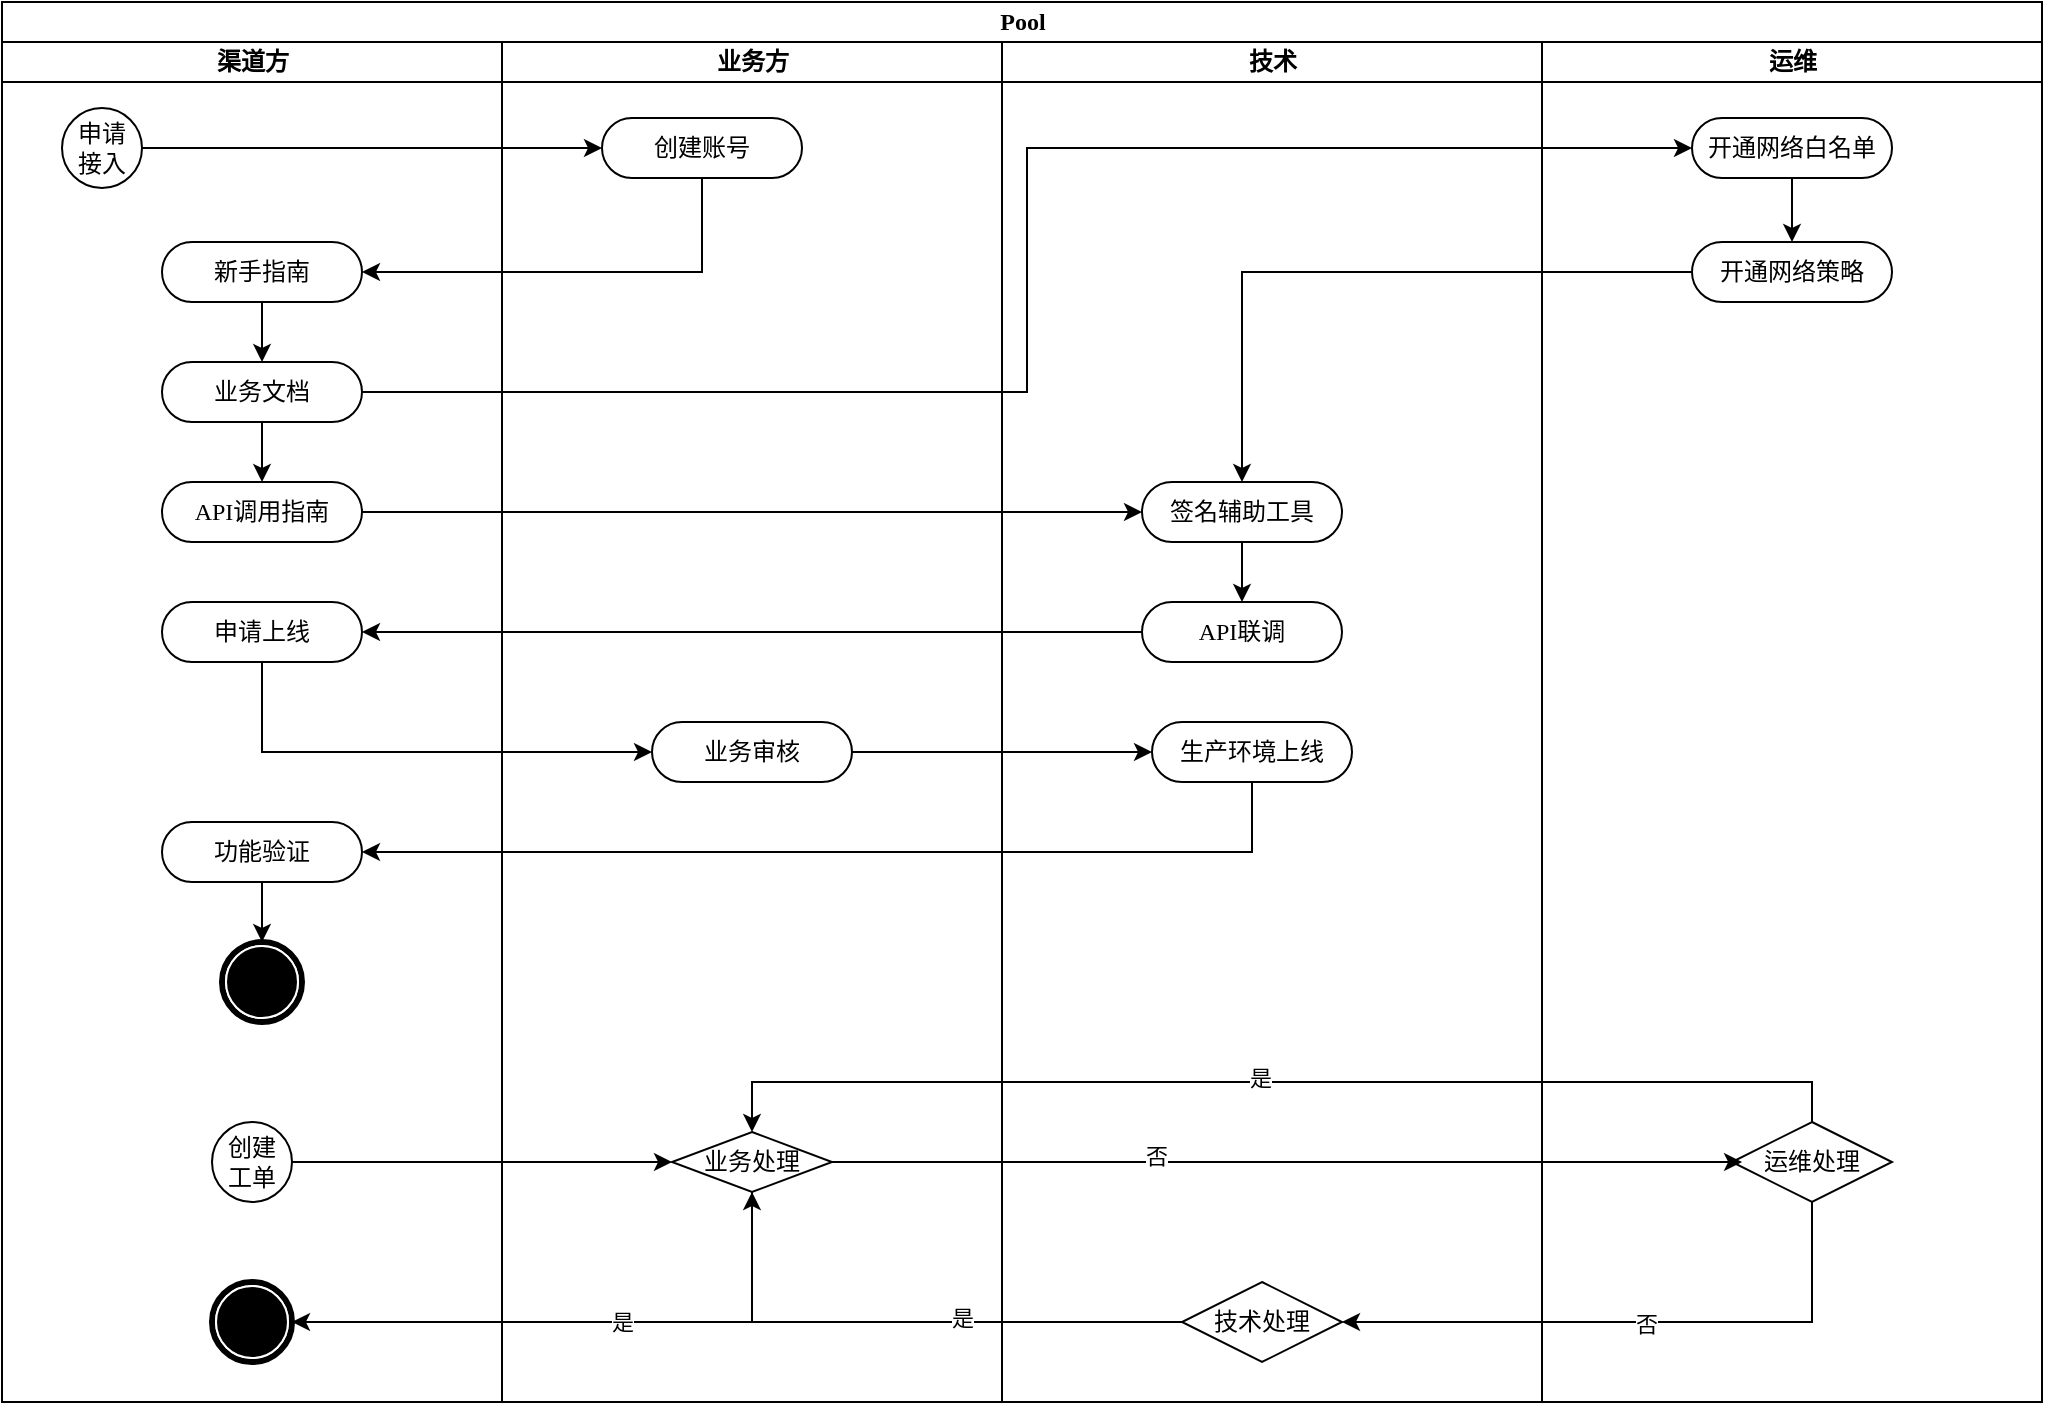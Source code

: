 <mxfile version="21.1.5" type="github" pages="2">
  <diagram name="Page-1" id="0783ab3e-0a74-02c8-0abd-f7b4e66b4bec">
    <mxGraphModel dx="1562" dy="996" grid="1" gridSize="10" guides="1" tooltips="1" connect="1" arrows="1" fold="1" page="1" pageScale="1" pageWidth="850" pageHeight="1100" background="none" math="0" shadow="0">
      <root>
        <mxCell id="0" />
        <mxCell id="1" parent="0" />
        <mxCell id="1c1d494c118603dd-1" value="Pool" style="swimlane;html=1;childLayout=stackLayout;startSize=20;rounded=0;shadow=0;comic=0;labelBackgroundColor=none;strokeWidth=1;fontFamily=Verdana;fontSize=12;align=center;" parent="1" vertex="1">
          <mxGeometry x="40" y="20" width="1020" height="700" as="geometry" />
        </mxCell>
        <mxCell id="1c1d494c118603dd-2" value="渠道方" style="swimlane;html=1;startSize=20;" parent="1c1d494c118603dd-1" vertex="1">
          <mxGeometry y="20" width="250" height="680" as="geometry" />
        </mxCell>
        <mxCell id="7dVzVwEmSAzXkPohGRhL-30" value="申请&lt;br&gt;接入" style="ellipse;whiteSpace=wrap;html=1;aspect=fixed;" parent="1c1d494c118603dd-2" vertex="1">
          <mxGeometry x="30" y="33" width="40" height="40" as="geometry" />
        </mxCell>
        <mxCell id="7dVzVwEmSAzXkPohGRhL-35" style="edgeStyle=orthogonalEdgeStyle;rounded=0;orthogonalLoop=1;jettySize=auto;html=1;exitX=0.5;exitY=1;exitDx=0;exitDy=0;" parent="1c1d494c118603dd-2" source="7dVzVwEmSAzXkPohGRhL-32" target="7dVzVwEmSAzXkPohGRhL-34" edge="1">
          <mxGeometry relative="1" as="geometry" />
        </mxCell>
        <mxCell id="7dVzVwEmSAzXkPohGRhL-32" value="新手指南" style="rounded=1;whiteSpace=wrap;html=1;shadow=0;comic=0;labelBackgroundColor=none;strokeWidth=1;fontFamily=Verdana;fontSize=12;align=center;arcSize=50;" parent="1c1d494c118603dd-2" vertex="1">
          <mxGeometry x="80" y="100" width="100" height="30" as="geometry" />
        </mxCell>
        <mxCell id="7dVzVwEmSAzXkPohGRhL-37" style="edgeStyle=orthogonalEdgeStyle;rounded=0;orthogonalLoop=1;jettySize=auto;html=1;" parent="1c1d494c118603dd-2" source="7dVzVwEmSAzXkPohGRhL-34" target="7dVzVwEmSAzXkPohGRhL-36" edge="1">
          <mxGeometry relative="1" as="geometry" />
        </mxCell>
        <mxCell id="7dVzVwEmSAzXkPohGRhL-34" value="业务文档" style="rounded=1;whiteSpace=wrap;html=1;shadow=0;comic=0;labelBackgroundColor=none;strokeWidth=1;fontFamily=Verdana;fontSize=12;align=center;arcSize=50;" parent="1c1d494c118603dd-2" vertex="1">
          <mxGeometry x="80" y="160" width="100" height="30" as="geometry" />
        </mxCell>
        <mxCell id="7dVzVwEmSAzXkPohGRhL-36" value="API调用指南" style="rounded=1;whiteSpace=wrap;html=1;shadow=0;comic=0;labelBackgroundColor=none;strokeWidth=1;fontFamily=Verdana;fontSize=12;align=center;arcSize=50;" parent="1c1d494c118603dd-2" vertex="1">
          <mxGeometry x="80" y="220" width="100" height="30" as="geometry" />
        </mxCell>
        <mxCell id="7dVzVwEmSAzXkPohGRhL-49" value="申请上线" style="rounded=1;whiteSpace=wrap;html=1;shadow=0;comic=0;labelBackgroundColor=none;strokeWidth=1;fontFamily=Verdana;fontSize=12;align=center;arcSize=50;" parent="1c1d494c118603dd-2" vertex="1">
          <mxGeometry x="80" y="280" width="100" height="30" as="geometry" />
        </mxCell>
        <mxCell id="7dVzVwEmSAzXkPohGRhL-58" style="edgeStyle=orthogonalEdgeStyle;rounded=0;orthogonalLoop=1;jettySize=auto;html=1;exitX=0.5;exitY=1;exitDx=0;exitDy=0;" parent="1c1d494c118603dd-2" source="7dVzVwEmSAzXkPohGRhL-56" target="60571a20871a0731-5" edge="1">
          <mxGeometry relative="1" as="geometry" />
        </mxCell>
        <mxCell id="7dVzVwEmSAzXkPohGRhL-56" value="功能验证" style="rounded=1;whiteSpace=wrap;html=1;shadow=0;comic=0;labelBackgroundColor=none;strokeWidth=1;fontFamily=Verdana;fontSize=12;align=center;arcSize=50;" parent="1c1d494c118603dd-2" vertex="1">
          <mxGeometry x="80" y="390" width="100" height="30" as="geometry" />
        </mxCell>
        <mxCell id="60571a20871a0731-5" value="" style="shape=mxgraph.bpmn.shape;html=1;verticalLabelPosition=bottom;labelBackgroundColor=#ffffff;verticalAlign=top;perimeter=ellipsePerimeter;outline=end;symbol=terminate;rounded=0;shadow=0;comic=0;strokeWidth=1;fontFamily=Verdana;fontSize=12;align=center;" parent="1c1d494c118603dd-2" vertex="1">
          <mxGeometry x="110" y="450" width="40" height="40" as="geometry" />
        </mxCell>
        <mxCell id="7dVzVwEmSAzXkPohGRhL-59" value="创建&lt;br&gt;工单" style="ellipse;whiteSpace=wrap;html=1;aspect=fixed;" parent="1c1d494c118603dd-2" vertex="1">
          <mxGeometry x="105" y="540" width="40" height="40" as="geometry" />
        </mxCell>
        <mxCell id="7dVzVwEmSAzXkPohGRhL-106" value="" style="shape=mxgraph.bpmn.shape;html=1;verticalLabelPosition=bottom;labelBackgroundColor=#ffffff;verticalAlign=top;perimeter=ellipsePerimeter;outline=end;symbol=terminate;rounded=0;shadow=0;comic=0;strokeWidth=1;fontFamily=Verdana;fontSize=12;align=center;" parent="1c1d494c118603dd-2" vertex="1">
          <mxGeometry x="105" y="620" width="40" height="40" as="geometry" />
        </mxCell>
        <mxCell id="1c1d494c118603dd-3" value="业务方" style="swimlane;html=1;startSize=20;" parent="1c1d494c118603dd-1" vertex="1">
          <mxGeometry x="250" y="20" width="250" height="680" as="geometry" />
        </mxCell>
        <mxCell id="60571a20871a0731-8" value="创建账号" style="rounded=1;whiteSpace=wrap;html=1;shadow=0;comic=0;labelBackgroundColor=none;strokeWidth=1;fontFamily=Verdana;fontSize=12;align=center;arcSize=50;" parent="1c1d494c118603dd-3" vertex="1">
          <mxGeometry x="50" y="38" width="100" height="30" as="geometry" />
        </mxCell>
        <mxCell id="7dVzVwEmSAzXkPohGRhL-51" value="业务审核" style="rounded=1;whiteSpace=wrap;html=1;shadow=0;comic=0;labelBackgroundColor=none;strokeWidth=1;fontFamily=Verdana;fontSize=12;align=center;arcSize=50;" parent="1c1d494c118603dd-3" vertex="1">
          <mxGeometry x="75" y="340" width="100" height="30" as="geometry" />
        </mxCell>
        <mxCell id="7dVzVwEmSAzXkPohGRhL-61" value="业务处理" style="rhombus;whiteSpace=wrap;html=1;" parent="1c1d494c118603dd-3" vertex="1">
          <mxGeometry x="85" y="545" width="80" height="30" as="geometry" />
        </mxCell>
        <mxCell id="1c1d494c118603dd-4" value="技术" style="swimlane;html=1;startSize=20;" parent="1c1d494c118603dd-1" vertex="1">
          <mxGeometry x="500" y="20" width="270" height="680" as="geometry" />
        </mxCell>
        <mxCell id="1c1d494c118603dd-44" style="edgeStyle=none;rounded=0;html=1;labelBackgroundColor=none;startArrow=none;startFill=0;startSize=5;endArrow=classicThin;endFill=1;endSize=5;jettySize=auto;orthogonalLoop=1;strokeWidth=1;fontFamily=Verdana;fontSize=12" parent="1c1d494c118603dd-4" edge="1">
          <mxGeometry relative="1" as="geometry">
            <mxPoint x="120" y="700" as="sourcePoint" />
          </mxGeometry>
        </mxCell>
        <mxCell id="1c1d494c118603dd-56" style="edgeStyle=none;rounded=0;html=1;dashed=1;labelBackgroundColor=none;startArrow=none;startFill=0;startSize=5;endArrow=oval;endFill=0;endSize=5;jettySize=auto;orthogonalLoop=1;strokeWidth=1;fontFamily=Verdana;fontSize=12" parent="1c1d494c118603dd-4" edge="1">
          <mxGeometry relative="1" as="geometry">
            <mxPoint x="156.964" y="640" as="sourcePoint" />
          </mxGeometry>
        </mxCell>
        <mxCell id="1c1d494c118603dd-58" style="edgeStyle=none;rounded=0;html=1;dashed=1;labelBackgroundColor=none;startArrow=none;startFill=0;startSize=5;endArrow=oval;endFill=0;endSize=5;jettySize=auto;orthogonalLoop=1;strokeWidth=1;fontFamily=Verdana;fontSize=12" parent="1c1d494c118603dd-4" edge="1">
          <mxGeometry relative="1" as="geometry">
            <mxPoint x="169.6" y="785" as="sourcePoint" />
          </mxGeometry>
        </mxCell>
        <mxCell id="7dVzVwEmSAzXkPohGRhL-42" style="edgeStyle=orthogonalEdgeStyle;rounded=0;orthogonalLoop=1;jettySize=auto;html=1;exitX=0.5;exitY=1;exitDx=0;exitDy=0;" parent="1c1d494c118603dd-4" source="7dVzVwEmSAzXkPohGRhL-38" target="7dVzVwEmSAzXkPohGRhL-40" edge="1">
          <mxGeometry relative="1" as="geometry" />
        </mxCell>
        <mxCell id="7dVzVwEmSAzXkPohGRhL-38" value="签名辅助工具" style="rounded=1;whiteSpace=wrap;html=1;shadow=0;comic=0;labelBackgroundColor=none;strokeWidth=1;fontFamily=Verdana;fontSize=12;align=center;arcSize=50;" parent="1c1d494c118603dd-4" vertex="1">
          <mxGeometry x="70" y="220" width="100" height="30" as="geometry" />
        </mxCell>
        <mxCell id="7dVzVwEmSAzXkPohGRhL-40" value="API联调" style="rounded=1;whiteSpace=wrap;html=1;shadow=0;comic=0;labelBackgroundColor=none;strokeWidth=1;fontFamily=Verdana;fontSize=12;align=center;arcSize=50;" parent="1c1d494c118603dd-4" vertex="1">
          <mxGeometry x="70" y="280" width="100" height="30" as="geometry" />
        </mxCell>
        <mxCell id="7dVzVwEmSAzXkPohGRhL-53" value="生产环境上线" style="rounded=1;whiteSpace=wrap;html=1;shadow=0;comic=0;labelBackgroundColor=none;strokeWidth=1;fontFamily=Verdana;fontSize=12;align=center;arcSize=50;" parent="1c1d494c118603dd-4" vertex="1">
          <mxGeometry x="75" y="340" width="100" height="30" as="geometry" />
        </mxCell>
        <mxCell id="7dVzVwEmSAzXkPohGRhL-103" value="技术处理" style="rhombus;whiteSpace=wrap;html=1;" parent="1c1d494c118603dd-4" vertex="1">
          <mxGeometry x="90" y="620" width="80" height="40" as="geometry" />
        </mxCell>
        <mxCell id="7dVzVwEmSAzXkPohGRhL-31" style="edgeStyle=orthogonalEdgeStyle;rounded=0;orthogonalLoop=1;jettySize=auto;html=1;exitX=1;exitY=0.5;exitDx=0;exitDy=0;entryX=0;entryY=0.5;entryDx=0;entryDy=0;" parent="1c1d494c118603dd-1" source="7dVzVwEmSAzXkPohGRhL-30" target="60571a20871a0731-8" edge="1">
          <mxGeometry relative="1" as="geometry" />
        </mxCell>
        <mxCell id="7dVzVwEmSAzXkPohGRhL-33" style="edgeStyle=orthogonalEdgeStyle;rounded=0;orthogonalLoop=1;jettySize=auto;html=1;exitX=0.5;exitY=1;exitDx=0;exitDy=0;entryX=1;entryY=0.5;entryDx=0;entryDy=0;" parent="1c1d494c118603dd-1" source="60571a20871a0731-8" target="7dVzVwEmSAzXkPohGRhL-32" edge="1">
          <mxGeometry relative="1" as="geometry" />
        </mxCell>
        <mxCell id="7dVzVwEmSAzXkPohGRhL-48" style="edgeStyle=orthogonalEdgeStyle;rounded=0;orthogonalLoop=1;jettySize=auto;html=1;exitX=1;exitY=0.5;exitDx=0;exitDy=0;" parent="1c1d494c118603dd-1" source="7dVzVwEmSAzXkPohGRhL-36" target="7dVzVwEmSAzXkPohGRhL-38" edge="1">
          <mxGeometry relative="1" as="geometry" />
        </mxCell>
        <mxCell id="7dVzVwEmSAzXkPohGRhL-50" style="edgeStyle=orthogonalEdgeStyle;rounded=0;orthogonalLoop=1;jettySize=auto;html=1;" parent="1c1d494c118603dd-1" source="7dVzVwEmSAzXkPohGRhL-40" target="7dVzVwEmSAzXkPohGRhL-49" edge="1">
          <mxGeometry relative="1" as="geometry" />
        </mxCell>
        <mxCell id="7dVzVwEmSAzXkPohGRhL-52" style="edgeStyle=orthogonalEdgeStyle;rounded=0;orthogonalLoop=1;jettySize=auto;html=1;exitX=0.5;exitY=1;exitDx=0;exitDy=0;entryX=0;entryY=0.5;entryDx=0;entryDy=0;" parent="1c1d494c118603dd-1" source="7dVzVwEmSAzXkPohGRhL-49" target="7dVzVwEmSAzXkPohGRhL-51" edge="1">
          <mxGeometry relative="1" as="geometry" />
        </mxCell>
        <mxCell id="7dVzVwEmSAzXkPohGRhL-54" style="edgeStyle=orthogonalEdgeStyle;rounded=0;orthogonalLoop=1;jettySize=auto;html=1;entryX=0;entryY=0.5;entryDx=0;entryDy=0;" parent="1c1d494c118603dd-1" source="7dVzVwEmSAzXkPohGRhL-51" target="7dVzVwEmSAzXkPohGRhL-53" edge="1">
          <mxGeometry relative="1" as="geometry" />
        </mxCell>
        <mxCell id="7dVzVwEmSAzXkPohGRhL-57" style="edgeStyle=orthogonalEdgeStyle;rounded=0;orthogonalLoop=1;jettySize=auto;html=1;exitX=0.5;exitY=1;exitDx=0;exitDy=0;entryX=1;entryY=0.5;entryDx=0;entryDy=0;" parent="1c1d494c118603dd-1" source="7dVzVwEmSAzXkPohGRhL-53" target="7dVzVwEmSAzXkPohGRhL-56" edge="1">
          <mxGeometry relative="1" as="geometry" />
        </mxCell>
        <mxCell id="7dVzVwEmSAzXkPohGRhL-47" style="edgeStyle=orthogonalEdgeStyle;rounded=0;orthogonalLoop=1;jettySize=auto;html=1;" parent="1c1d494c118603dd-1" source="7dVzVwEmSAzXkPohGRhL-45" target="7dVzVwEmSAzXkPohGRhL-38" edge="1">
          <mxGeometry relative="1" as="geometry" />
        </mxCell>
        <mxCell id="7dVzVwEmSAzXkPohGRhL-1" value="运维" style="swimlane;html=1;startSize=20;" parent="1c1d494c118603dd-1" vertex="1">
          <mxGeometry x="770" y="20" width="250" height="680" as="geometry" />
        </mxCell>
        <mxCell id="7dVzVwEmSAzXkPohGRhL-46" style="edgeStyle=orthogonalEdgeStyle;rounded=0;orthogonalLoop=1;jettySize=auto;html=1;exitX=0.5;exitY=1;exitDx=0;exitDy=0;" parent="7dVzVwEmSAzXkPohGRhL-1" source="7dVzVwEmSAzXkPohGRhL-43" target="7dVzVwEmSAzXkPohGRhL-45" edge="1">
          <mxGeometry relative="1" as="geometry" />
        </mxCell>
        <mxCell id="7dVzVwEmSAzXkPohGRhL-43" value="开通网络白名单" style="rounded=1;whiteSpace=wrap;html=1;shadow=0;comic=0;labelBackgroundColor=none;strokeWidth=1;fontFamily=Verdana;fontSize=12;align=center;arcSize=50;" parent="7dVzVwEmSAzXkPohGRhL-1" vertex="1">
          <mxGeometry x="75" y="38" width="100" height="30" as="geometry" />
        </mxCell>
        <mxCell id="7dVzVwEmSAzXkPohGRhL-45" value="开通网络策略" style="rounded=1;whiteSpace=wrap;html=1;shadow=0;comic=0;labelBackgroundColor=none;strokeWidth=1;fontFamily=Verdana;fontSize=12;align=center;arcSize=50;" parent="7dVzVwEmSAzXkPohGRhL-1" vertex="1">
          <mxGeometry x="75" y="100" width="100" height="30" as="geometry" />
        </mxCell>
        <mxCell id="7dVzVwEmSAzXkPohGRhL-102" value="运维处理" style="rhombus;whiteSpace=wrap;html=1;" parent="7dVzVwEmSAzXkPohGRhL-1" vertex="1">
          <mxGeometry x="95" y="540" width="80" height="40" as="geometry" />
        </mxCell>
        <mxCell id="7dVzVwEmSAzXkPohGRhL-62" style="edgeStyle=orthogonalEdgeStyle;rounded=0;orthogonalLoop=1;jettySize=auto;html=1;exitX=1;exitY=0.5;exitDx=0;exitDy=0;" parent="1c1d494c118603dd-1" source="7dVzVwEmSAzXkPohGRhL-59" target="7dVzVwEmSAzXkPohGRhL-61" edge="1">
          <mxGeometry relative="1" as="geometry" />
        </mxCell>
        <mxCell id="7dVzVwEmSAzXkPohGRhL-104" style="edgeStyle=orthogonalEdgeStyle;rounded=0;orthogonalLoop=1;jettySize=auto;html=1;entryX=0.063;entryY=0.5;entryDx=0;entryDy=0;entryPerimeter=0;" parent="1c1d494c118603dd-1" source="7dVzVwEmSAzXkPohGRhL-61" target="7dVzVwEmSAzXkPohGRhL-102" edge="1">
          <mxGeometry relative="1" as="geometry" />
        </mxCell>
        <mxCell id="7dVzVwEmSAzXkPohGRhL-105" value="否" style="edgeLabel;html=1;align=center;verticalAlign=middle;resizable=0;points=[];" parent="7dVzVwEmSAzXkPohGRhL-104" vertex="1" connectable="0">
          <mxGeometry x="-0.29" y="3" relative="1" as="geometry">
            <mxPoint as="offset" />
          </mxGeometry>
        </mxCell>
        <mxCell id="7dVzVwEmSAzXkPohGRhL-107" style="edgeStyle=orthogonalEdgeStyle;rounded=0;orthogonalLoop=1;jettySize=auto;html=1;entryX=1;entryY=0.5;entryDx=0;entryDy=0;exitX=0.5;exitY=1;exitDx=0;exitDy=0;" parent="1c1d494c118603dd-1" source="7dVzVwEmSAzXkPohGRhL-61" target="7dVzVwEmSAzXkPohGRhL-106" edge="1">
          <mxGeometry relative="1" as="geometry">
            <mxPoint x="370" y="600" as="sourcePoint" />
          </mxGeometry>
        </mxCell>
        <mxCell id="7dVzVwEmSAzXkPohGRhL-108" value="是" style="edgeLabel;html=1;align=center;verticalAlign=middle;resizable=0;points=[];" parent="7dVzVwEmSAzXkPohGRhL-107" vertex="1" connectable="0">
          <mxGeometry x="-0.119" relative="1" as="geometry">
            <mxPoint as="offset" />
          </mxGeometry>
        </mxCell>
        <mxCell id="7dVzVwEmSAzXkPohGRhL-110" style="edgeStyle=orthogonalEdgeStyle;rounded=0;orthogonalLoop=1;jettySize=auto;html=1;exitX=0.5;exitY=1;exitDx=0;exitDy=0;entryX=1;entryY=0.5;entryDx=0;entryDy=0;" parent="1c1d494c118603dd-1" source="7dVzVwEmSAzXkPohGRhL-102" target="7dVzVwEmSAzXkPohGRhL-103" edge="1">
          <mxGeometry relative="1" as="geometry" />
        </mxCell>
        <mxCell id="7dVzVwEmSAzXkPohGRhL-113" value="否" style="edgeLabel;html=1;align=center;verticalAlign=middle;resizable=0;points=[];" parent="7dVzVwEmSAzXkPohGRhL-110" vertex="1" connectable="0">
          <mxGeometry x="-0.03" y="1" relative="1" as="geometry">
            <mxPoint as="offset" />
          </mxGeometry>
        </mxCell>
        <mxCell id="7dVzVwEmSAzXkPohGRhL-111" style="edgeStyle=orthogonalEdgeStyle;rounded=0;orthogonalLoop=1;jettySize=auto;html=1;exitX=0.5;exitY=0;exitDx=0;exitDy=0;entryX=0.5;entryY=0;entryDx=0;entryDy=0;" parent="1c1d494c118603dd-1" source="7dVzVwEmSAzXkPohGRhL-102" target="7dVzVwEmSAzXkPohGRhL-61" edge="1">
          <mxGeometry relative="1" as="geometry" />
        </mxCell>
        <mxCell id="7dVzVwEmSAzXkPohGRhL-112" value="是" style="edgeLabel;html=1;align=center;verticalAlign=middle;resizable=0;points=[];" parent="7dVzVwEmSAzXkPohGRhL-111" vertex="1" connectable="0">
          <mxGeometry x="0.029" y="-2" relative="1" as="geometry">
            <mxPoint as="offset" />
          </mxGeometry>
        </mxCell>
        <mxCell id="7dVzVwEmSAzXkPohGRhL-116" style="edgeStyle=orthogonalEdgeStyle;rounded=0;orthogonalLoop=1;jettySize=auto;html=1;" parent="1c1d494c118603dd-1" source="7dVzVwEmSAzXkPohGRhL-103" target="7dVzVwEmSAzXkPohGRhL-61" edge="1">
          <mxGeometry relative="1" as="geometry" />
        </mxCell>
        <mxCell id="7dVzVwEmSAzXkPohGRhL-117" value="是" style="edgeLabel;html=1;align=center;verticalAlign=middle;resizable=0;points=[];" parent="7dVzVwEmSAzXkPohGRhL-116" vertex="1" connectable="0">
          <mxGeometry x="-0.21" y="-2" relative="1" as="geometry">
            <mxPoint as="offset" />
          </mxGeometry>
        </mxCell>
        <mxCell id="7dVzVwEmSAzXkPohGRhL-118" style="edgeStyle=orthogonalEdgeStyle;rounded=0;orthogonalLoop=1;jettySize=auto;html=1;entryX=0;entryY=0.5;entryDx=0;entryDy=0;" parent="1c1d494c118603dd-1" source="7dVzVwEmSAzXkPohGRhL-34" target="7dVzVwEmSAzXkPohGRhL-43" edge="1">
          <mxGeometry relative="1" as="geometry" />
        </mxCell>
      </root>
    </mxGraphModel>
  </diagram>
  <diagram id="d3cHgeVggTgDmg38hjYq" name="头部渠道对接">
    <mxGraphModel dx="1008" dy="643" grid="1" gridSize="10" guides="1" tooltips="1" connect="1" arrows="1" fold="1" page="1" pageScale="1" pageWidth="827" pageHeight="1169" math="0" shadow="0">
      <root>
        <mxCell id="0" />
        <mxCell id="1" parent="0" />
        <mxCell id="QaYja82J1SRulrnsNh02-1" value="" style="whiteSpace=wrap;html=1;" parent="1" vertex="1">
          <mxGeometry x="70" y="100" width="250" height="580" as="geometry" />
        </mxCell>
        <mxCell id="QaYja82J1SRulrnsNh02-2" value="" style="whiteSpace=wrap;html=1;" parent="1" vertex="1">
          <mxGeometry x="320" y="100" width="250" height="580" as="geometry" />
        </mxCell>
        <mxCell id="QaYja82J1SRulrnsNh02-3" value="" style="whiteSpace=wrap;html=1;" parent="1" vertex="1">
          <mxGeometry x="570" y="100" width="250" height="580" as="geometry" />
        </mxCell>
        <mxCell id="QaYja82J1SRulrnsNh02-4" value="" style="whiteSpace=wrap;html=1;" parent="1" vertex="1">
          <mxGeometry x="820" y="100" width="250" height="580" as="geometry" />
        </mxCell>
        <mxCell id="QaYja82J1SRulrnsNh02-5" value="头部渠道" style="text;html=1;strokeColor=none;fillColor=none;align=center;verticalAlign=middle;whiteSpace=wrap;rounded=0;" parent="1" vertex="1">
          <mxGeometry x="160" y="100" width="60" height="30" as="geometry" />
        </mxCell>
        <mxCell id="QaYja82J1SRulrnsNh02-7" value="业务方" style="text;html=1;strokeColor=none;fillColor=none;align=center;verticalAlign=middle;whiteSpace=wrap;rounded=0;" parent="1" vertex="1">
          <mxGeometry x="410" y="100" width="60" height="30" as="geometry" />
        </mxCell>
        <mxCell id="QaYja82J1SRulrnsNh02-8" value="技术" style="text;html=1;strokeColor=none;fillColor=none;align=center;verticalAlign=middle;whiteSpace=wrap;rounded=0;" parent="1" vertex="1">
          <mxGeometry x="665" y="100" width="60" height="30" as="geometry" />
        </mxCell>
        <mxCell id="QaYja82J1SRulrnsNh02-9" value="运维" style="text;html=1;strokeColor=none;fillColor=none;align=center;verticalAlign=middle;whiteSpace=wrap;rounded=0;" parent="1" vertex="1">
          <mxGeometry x="915" y="100" width="60" height="30" as="geometry" />
        </mxCell>
        <mxCell id="QaYja82J1SRulrnsNh02-15" style="edgeStyle=orthogonalEdgeStyle;rounded=0;orthogonalLoop=1;jettySize=auto;html=1;entryX=0;entryY=0.5;entryDx=0;entryDy=0;" parent="1" source="QaYja82J1SRulrnsNh02-11" target="QaYja82J1SRulrnsNh02-12" edge="1">
          <mxGeometry relative="1" as="geometry" />
        </mxCell>
        <mxCell id="QaYja82J1SRulrnsNh02-16" value="发起技术对接" style="edgeLabel;html=1;align=center;verticalAlign=middle;resizable=0;points=[];" parent="QaYja82J1SRulrnsNh02-15" vertex="1" connectable="0">
          <mxGeometry x="-0.201" relative="1" as="geometry">
            <mxPoint as="offset" />
          </mxGeometry>
        </mxCell>
        <mxCell id="QaYja82J1SRulrnsNh02-11" value="商务沟通完成" style="ellipse;whiteSpace=wrap;html=1;aspect=fixed;" parent="1" vertex="1">
          <mxGeometry x="170" y="130" width="40" height="40" as="geometry" />
        </mxCell>
        <mxCell id="QaYja82J1SRulrnsNh02-17" style="edgeStyle=orthogonalEdgeStyle;rounded=0;orthogonalLoop=1;jettySize=auto;html=1;entryX=0.5;entryY=0;entryDx=0;entryDy=0;" parent="1" source="QaYja82J1SRulrnsNh02-12" target="QaYja82J1SRulrnsNh02-13" edge="1">
          <mxGeometry relative="1" as="geometry" />
        </mxCell>
        <mxCell id="QaYja82J1SRulrnsNh02-12" value="4A账号创建" style="rounded=0;whiteSpace=wrap;html=1;" parent="1" vertex="1">
          <mxGeometry x="400" y="135" width="80" height="30" as="geometry" />
        </mxCell>
        <mxCell id="QaYja82J1SRulrnsNh02-21" style="edgeStyle=orthogonalEdgeStyle;rounded=0;orthogonalLoop=1;jettySize=auto;html=1;entryX=0;entryY=0.5;entryDx=0;entryDy=0;" parent="1" source="QaYja82J1SRulrnsNh02-13" target="QaYja82J1SRulrnsNh02-20" edge="1">
          <mxGeometry relative="1" as="geometry" />
        </mxCell>
        <mxCell id="QaYja82J1SRulrnsNh02-13" value="提供对接&lt;br&gt;业务信息" style="rounded=0;whiteSpace=wrap;html=1;" parent="1" vertex="1">
          <mxGeometry x="400" y="200" width="80" height="30" as="geometry" />
        </mxCell>
        <mxCell id="QaYja82J1SRulrnsNh02-19" value="" style="endArrow=none;html=1;rounded=0;entryX=0.997;entryY=0.045;entryDx=0;entryDy=0;entryPerimeter=0;" parent="1" target="QaYja82J1SRulrnsNh02-4" edge="1">
          <mxGeometry width="50" height="50" relative="1" as="geometry">
            <mxPoint x="70" y="124.17" as="sourcePoint" />
            <mxPoint x="200" y="124.17" as="targetPoint" />
          </mxGeometry>
        </mxCell>
        <mxCell id="QaYja82J1SRulrnsNh02-30" style="edgeStyle=orthogonalEdgeStyle;rounded=0;orthogonalLoop=1;jettySize=auto;html=1;exitX=0.5;exitY=1;exitDx=0;exitDy=0;entryX=0.5;entryY=0;entryDx=0;entryDy=0;" parent="1" source="QaYja82J1SRulrnsNh02-20" target="QaYja82J1SRulrnsNh02-27" edge="1">
          <mxGeometry relative="1" as="geometry" />
        </mxCell>
        <mxCell id="QaYja82J1SRulrnsNh02-20" value="创建应用" style="rounded=0;whiteSpace=wrap;html=1;" parent="1" vertex="1">
          <mxGeometry x="915" y="200" width="80" height="30" as="geometry" />
        </mxCell>
        <mxCell id="QaYja82J1SRulrnsNh02-35" style="edgeStyle=orthogonalEdgeStyle;rounded=0;orthogonalLoop=1;jettySize=auto;html=1;entryX=0.5;entryY=0;entryDx=0;entryDy=0;" parent="1" source="QaYja82J1SRulrnsNh02-24" target="QaYja82J1SRulrnsNh02-26" edge="1">
          <mxGeometry relative="1" as="geometry" />
        </mxCell>
        <mxCell id="QaYja82J1SRulrnsNh02-24" value="接收账号信息" style="rounded=0;whiteSpace=wrap;html=1;" parent="1" vertex="1">
          <mxGeometry x="150" y="390" width="80" height="30" as="geometry" />
        </mxCell>
        <mxCell id="QaYja82J1SRulrnsNh02-38" style="edgeStyle=orthogonalEdgeStyle;rounded=0;orthogonalLoop=1;jettySize=auto;html=1;entryX=0;entryY=0.5;entryDx=0;entryDy=0;" parent="1" source="QaYja82J1SRulrnsNh02-26" target="QaYja82J1SRulrnsNh02-36" edge="1">
          <mxGeometry relative="1" as="geometry" />
        </mxCell>
        <mxCell id="QaYja82J1SRulrnsNh02-26" value="业务开发" style="rounded=0;whiteSpace=wrap;html=1;" parent="1" vertex="1">
          <mxGeometry x="150" y="480" width="80" height="30" as="geometry" />
        </mxCell>
        <mxCell id="QaYja82J1SRulrnsNh02-31" style="edgeStyle=orthogonalEdgeStyle;rounded=0;orthogonalLoop=1;jettySize=auto;html=1;entryX=0.5;entryY=0;entryDx=0;entryDy=0;" parent="1" source="QaYja82J1SRulrnsNh02-27" target="QaYja82J1SRulrnsNh02-28" edge="1">
          <mxGeometry relative="1" as="geometry" />
        </mxCell>
        <mxCell id="QaYja82J1SRulrnsNh02-27" value="白名单及网络策略" style="rounded=0;whiteSpace=wrap;html=1;" parent="1" vertex="1">
          <mxGeometry x="915" y="270" width="80" height="30" as="geometry" />
        </mxCell>
        <mxCell id="QaYja82J1SRulrnsNh02-33" style="edgeStyle=orthogonalEdgeStyle;rounded=0;orthogonalLoop=1;jettySize=auto;html=1;entryX=1;entryY=0.5;entryDx=0;entryDy=0;" parent="1" source="QaYja82J1SRulrnsNh02-28" target="QaYja82J1SRulrnsNh02-24" edge="1">
          <mxGeometry relative="1" as="geometry">
            <Array as="points">
              <mxPoint x="955" y="405" />
            </Array>
          </mxGeometry>
        </mxCell>
        <mxCell id="QaYja82J1SRulrnsNh02-34" value="1.短信及邮件发送账号信息&lt;br&gt;2.渠道登录平台查看" style="edgeLabel;html=1;align=center;verticalAlign=middle;resizable=0;points=[];" parent="QaYja82J1SRulrnsNh02-33" vertex="1" connectable="0">
          <mxGeometry x="-0.149" y="4" relative="1" as="geometry">
            <mxPoint x="-2" y="-4" as="offset" />
          </mxGeometry>
        </mxCell>
        <mxCell id="QaYja82J1SRulrnsNh02-28" value="配置数据权限" style="rounded=0;whiteSpace=wrap;html=1;" parent="1" vertex="1">
          <mxGeometry x="915" y="340" width="80" height="30" as="geometry" />
        </mxCell>
        <mxCell id="QaYja82J1SRulrnsNh02-47" style="edgeStyle=orthogonalEdgeStyle;rounded=0;orthogonalLoop=1;jettySize=auto;html=1;entryX=0;entryY=0.5;entryDx=0;entryDy=0;" parent="1" source="QaYja82J1SRulrnsNh02-36" target="QaYja82J1SRulrnsNh02-46" edge="1">
          <mxGeometry relative="1" as="geometry" />
        </mxCell>
        <mxCell id="QaYja82J1SRulrnsNh02-36" value="业务联调" style="rounded=0;whiteSpace=wrap;html=1;" parent="1" vertex="1">
          <mxGeometry x="655" y="480" width="80" height="30" as="geometry" />
        </mxCell>
        <mxCell id="QaYja82J1SRulrnsNh02-53" style="edgeStyle=orthogonalEdgeStyle;rounded=0;orthogonalLoop=1;jettySize=auto;html=1;exitX=0.5;exitY=1;exitDx=0;exitDy=0;entryX=0.5;entryY=0;entryDx=0;entryDy=0;" parent="1" source="QaYja82J1SRulrnsNh02-43" target="QaYja82J1SRulrnsNh02-52" edge="1">
          <mxGeometry relative="1" as="geometry" />
        </mxCell>
        <mxCell id="QaYja82J1SRulrnsNh02-43" value="线上业务验证" style="rounded=0;whiteSpace=wrap;html=1;" parent="1" vertex="1">
          <mxGeometry x="150" y="588" width="80" height="30" as="geometry" />
        </mxCell>
        <mxCell id="QaYja82J1SRulrnsNh02-50" style="edgeStyle=orthogonalEdgeStyle;rounded=0;orthogonalLoop=1;jettySize=auto;html=1;exitX=0.5;exitY=1;exitDx=0;exitDy=0;entryX=0.5;entryY=0;entryDx=0;entryDy=0;" parent="1" source="QaYja82J1SRulrnsNh02-46" target="QaYja82J1SRulrnsNh02-48" edge="1">
          <mxGeometry relative="1" as="geometry" />
        </mxCell>
        <mxCell id="QaYja82J1SRulrnsNh02-46" value="生产环境接口配置" style="rounded=0;whiteSpace=wrap;html=1;" parent="1" vertex="1">
          <mxGeometry x="905" y="480" width="80" height="30" as="geometry" />
        </mxCell>
        <mxCell id="HYgd1hskhZhq-rDt-p6t-2" style="edgeStyle=orthogonalEdgeStyle;rounded=0;orthogonalLoop=1;jettySize=auto;html=1;exitX=0;exitY=0.5;exitDx=0;exitDy=0;entryX=1;entryY=0.5;entryDx=0;entryDy=0;" edge="1" parent="1" source="QaYja82J1SRulrnsNh02-48" target="HYgd1hskhZhq-rDt-p6t-1">
          <mxGeometry relative="1" as="geometry" />
        </mxCell>
        <mxCell id="QaYja82J1SRulrnsNh02-48" value="回调配置" style="rounded=0;whiteSpace=wrap;html=1;" parent="1" vertex="1">
          <mxGeometry x="905" y="540" width="80" height="30" as="geometry" />
        </mxCell>
        <mxCell id="QaYja82J1SRulrnsNh02-52" value="完成" style="ellipse;whiteSpace=wrap;html=1;aspect=fixed;" parent="1" vertex="1">
          <mxGeometry x="170" y="640" width="40" height="40" as="geometry" />
        </mxCell>
        <mxCell id="HYgd1hskhZhq-rDt-p6t-3" style="edgeStyle=orthogonalEdgeStyle;rounded=0;orthogonalLoop=1;jettySize=auto;html=1;exitX=0.5;exitY=1;exitDx=0;exitDy=0;entryX=0.5;entryY=0;entryDx=0;entryDy=0;" edge="1" parent="1" source="HYgd1hskhZhq-rDt-p6t-1" target="QaYja82J1SRulrnsNh02-43">
          <mxGeometry relative="1" as="geometry" />
        </mxCell>
        <mxCell id="HYgd1hskhZhq-rDt-p6t-1" value="生产环境&lt;br&gt;应用配置" style="rounded=0;whiteSpace=wrap;html=1;" vertex="1" parent="1">
          <mxGeometry x="150" y="540" width="80" height="30" as="geometry" />
        </mxCell>
      </root>
    </mxGraphModel>
  </diagram>
</mxfile>
